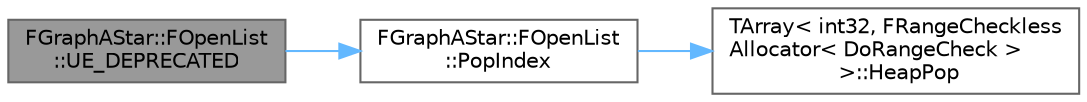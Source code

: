 digraph "FGraphAStar::FOpenList::UE_DEPRECATED"
{
 // INTERACTIVE_SVG=YES
 // LATEX_PDF_SIZE
  bgcolor="transparent";
  edge [fontname=Helvetica,fontsize=10,labelfontname=Helvetica,labelfontsize=10];
  node [fontname=Helvetica,fontsize=10,shape=box,height=0.2,width=0.4];
  rankdir="LR";
  Node1 [id="Node000001",label="FGraphAStar::FOpenList\l::UE_DEPRECATED",height=0.2,width=0.4,color="gray40", fillcolor="grey60", style="filled", fontcolor="black",tooltip=" "];
  Node1 -> Node2 [id="edge1_Node000001_Node000002",color="steelblue1",style="solid",tooltip=" "];
  Node2 [id="Node000002",label="FGraphAStar::FOpenList\l::PopIndex",height=0.2,width=0.4,color="grey40", fillcolor="white", style="filled",URL="$d0/dfc/structFGraphAStar_1_1FOpenList.html#ae2fc1b7a213250d6c3944a835014688f",tooltip=" "];
  Node2 -> Node3 [id="edge2_Node000002_Node000003",color="steelblue1",style="solid",tooltip=" "];
  Node3 [id="Node000003",label="TArray\< int32, FRangeCheckless\lAllocator\< DoRangeCheck \>\l \>::HeapPop",height=0.2,width=0.4,color="grey40", fillcolor="white", style="filled",URL="$d4/d52/classTArray.html#ac828ae3bc655caef45879d58f1ebd58d",tooltip=" "];
}
